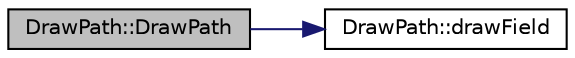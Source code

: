 digraph "DrawPath::DrawPath"
{
  edge [fontname="Helvetica",fontsize="10",labelfontname="Helvetica",labelfontsize="10"];
  node [fontname="Helvetica",fontsize="10",shape=record];
  rankdir="LR";
  Node0 [label="DrawPath::DrawPath",height=0.2,width=0.4,color="black", fillcolor="grey75", style="filled", fontcolor="black"];
  Node0 -> Node1 [color="midnightblue",fontsize="10",style="solid",fontname="Helvetica"];
  Node1 [label="DrawPath::drawField",height=0.2,width=0.4,color="black", fillcolor="white", style="filled",URL="$class_draw_path.html#a81d8d873f247eb29008dfbe4110b56ac"];
}
